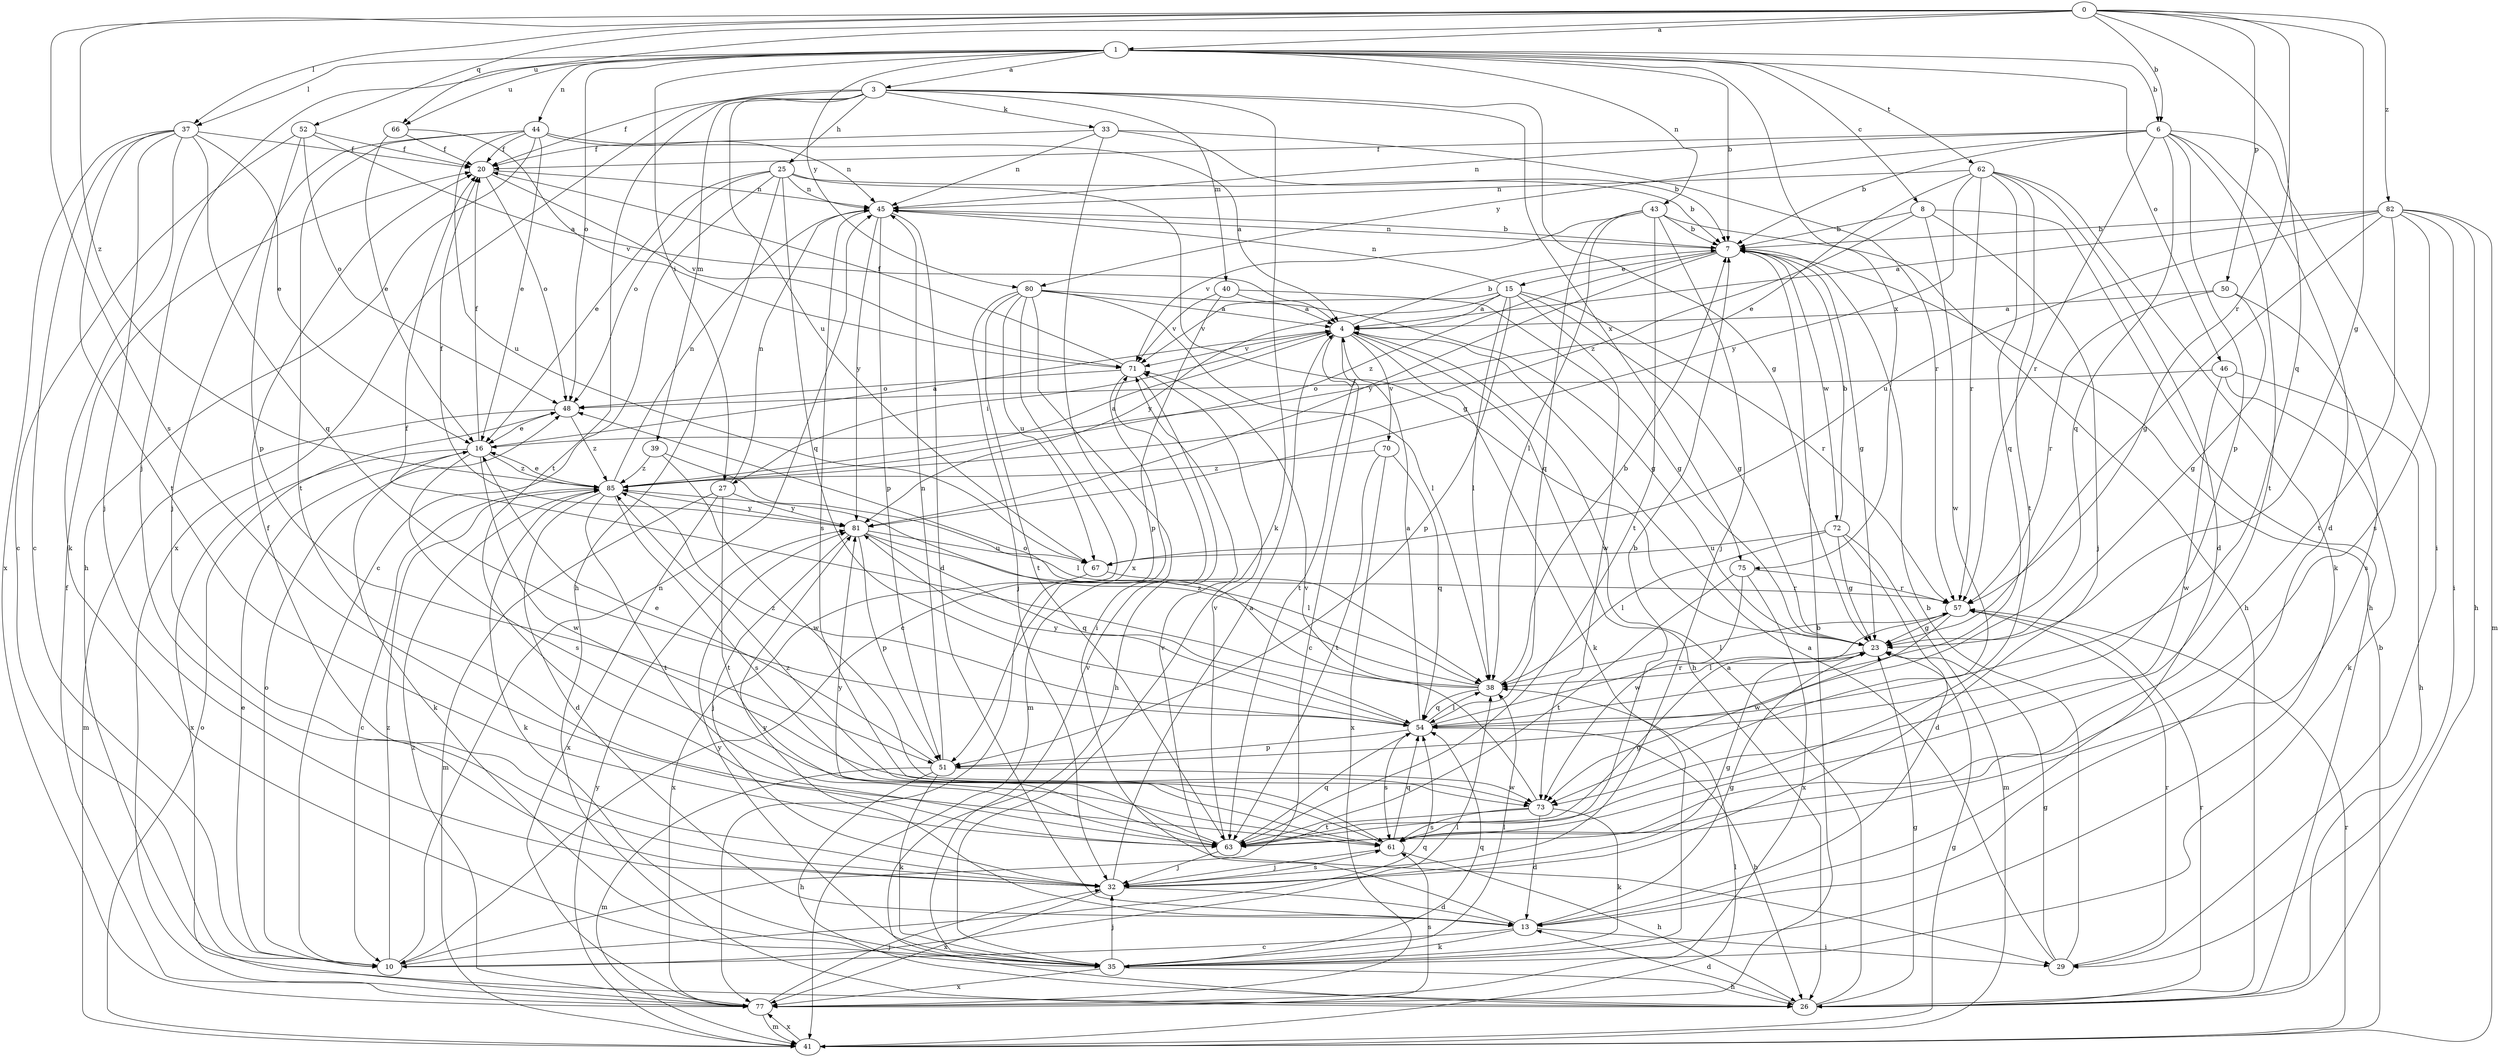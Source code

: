 strict digraph  {
0;
1;
3;
4;
6;
7;
8;
10;
13;
15;
16;
20;
23;
25;
26;
27;
29;
32;
33;
35;
37;
38;
39;
40;
41;
43;
44;
45;
46;
48;
50;
51;
52;
54;
57;
61;
62;
63;
66;
67;
70;
71;
72;
73;
75;
77;
80;
81;
82;
85;
0 -> 1  [label=a];
0 -> 6  [label=b];
0 -> 23  [label=g];
0 -> 37  [label=l];
0 -> 50  [label=p];
0 -> 52  [label=q];
0 -> 54  [label=q];
0 -> 57  [label=r];
0 -> 61  [label=s];
0 -> 66  [label=u];
0 -> 82  [label=z];
0 -> 85  [label=z];
1 -> 3  [label=a];
1 -> 6  [label=b];
1 -> 7  [label=b];
1 -> 8  [label=c];
1 -> 27  [label=i];
1 -> 32  [label=j];
1 -> 37  [label=l];
1 -> 43  [label=n];
1 -> 44  [label=n];
1 -> 46  [label=o];
1 -> 48  [label=o];
1 -> 62  [label=t];
1 -> 66  [label=u];
1 -> 75  [label=x];
1 -> 80  [label=y];
3 -> 20  [label=f];
3 -> 23  [label=g];
3 -> 25  [label=h];
3 -> 33  [label=k];
3 -> 35  [label=k];
3 -> 39  [label=m];
3 -> 40  [label=m];
3 -> 63  [label=t];
3 -> 67  [label=u];
3 -> 75  [label=x];
3 -> 77  [label=x];
4 -> 7  [label=b];
4 -> 10  [label=c];
4 -> 26  [label=h];
4 -> 27  [label=i];
4 -> 35  [label=k];
4 -> 63  [label=t];
4 -> 70  [label=v];
4 -> 71  [label=v];
6 -> 7  [label=b];
6 -> 13  [label=d];
6 -> 20  [label=f];
6 -> 29  [label=i];
6 -> 45  [label=n];
6 -> 51  [label=p];
6 -> 54  [label=q];
6 -> 57  [label=r];
6 -> 63  [label=t];
6 -> 80  [label=y];
7 -> 15  [label=e];
7 -> 23  [label=g];
7 -> 45  [label=n];
7 -> 72  [label=w];
7 -> 81  [label=y];
7 -> 85  [label=z];
8 -> 7  [label=b];
8 -> 26  [label=h];
8 -> 32  [label=j];
8 -> 73  [label=w];
8 -> 85  [label=z];
10 -> 16  [label=e];
10 -> 38  [label=l];
10 -> 45  [label=n];
10 -> 48  [label=o];
10 -> 54  [label=q];
10 -> 85  [label=z];
13 -> 10  [label=c];
13 -> 23  [label=g];
13 -> 29  [label=i];
13 -> 35  [label=k];
13 -> 71  [label=v];
13 -> 81  [label=y];
15 -> 4  [label=a];
15 -> 23  [label=g];
15 -> 38  [label=l];
15 -> 45  [label=n];
15 -> 51  [label=p];
15 -> 57  [label=r];
15 -> 71  [label=v];
15 -> 73  [label=w];
15 -> 81  [label=y];
16 -> 4  [label=a];
16 -> 20  [label=f];
16 -> 35  [label=k];
16 -> 61  [label=s];
16 -> 73  [label=w];
16 -> 77  [label=x];
16 -> 85  [label=z];
20 -> 45  [label=n];
20 -> 48  [label=o];
20 -> 71  [label=v];
23 -> 38  [label=l];
25 -> 7  [label=b];
25 -> 10  [label=c];
25 -> 16  [label=e];
25 -> 23  [label=g];
25 -> 26  [label=h];
25 -> 45  [label=n];
25 -> 48  [label=o];
25 -> 54  [label=q];
26 -> 4  [label=a];
26 -> 13  [label=d];
26 -> 23  [label=g];
26 -> 57  [label=r];
27 -> 41  [label=m];
27 -> 45  [label=n];
27 -> 63  [label=t];
27 -> 77  [label=x];
27 -> 81  [label=y];
29 -> 4  [label=a];
29 -> 7  [label=b];
29 -> 23  [label=g];
29 -> 57  [label=r];
32 -> 4  [label=a];
32 -> 13  [label=d];
32 -> 20  [label=f];
32 -> 23  [label=g];
32 -> 61  [label=s];
32 -> 77  [label=x];
33 -> 7  [label=b];
33 -> 20  [label=f];
33 -> 45  [label=n];
33 -> 57  [label=r];
33 -> 77  [label=x];
35 -> 26  [label=h];
35 -> 32  [label=j];
35 -> 38  [label=l];
35 -> 54  [label=q];
35 -> 71  [label=v];
35 -> 77  [label=x];
35 -> 81  [label=y];
37 -> 10  [label=c];
37 -> 16  [label=e];
37 -> 20  [label=f];
37 -> 32  [label=j];
37 -> 35  [label=k];
37 -> 54  [label=q];
37 -> 63  [label=t];
37 -> 77  [label=x];
38 -> 7  [label=b];
38 -> 20  [label=f];
38 -> 48  [label=o];
38 -> 54  [label=q];
38 -> 85  [label=z];
39 -> 38  [label=l];
39 -> 73  [label=w];
39 -> 85  [label=z];
40 -> 4  [label=a];
40 -> 23  [label=g];
40 -> 51  [label=p];
40 -> 71  [label=v];
41 -> 7  [label=b];
41 -> 23  [label=g];
41 -> 38  [label=l];
41 -> 48  [label=o];
41 -> 57  [label=r];
41 -> 77  [label=x];
41 -> 81  [label=y];
43 -> 7  [label=b];
43 -> 26  [label=h];
43 -> 32  [label=j];
43 -> 38  [label=l];
43 -> 54  [label=q];
43 -> 63  [label=t];
43 -> 71  [label=v];
44 -> 4  [label=a];
44 -> 16  [label=e];
44 -> 20  [label=f];
44 -> 26  [label=h];
44 -> 32  [label=j];
44 -> 45  [label=n];
44 -> 63  [label=t];
44 -> 67  [label=u];
45 -> 7  [label=b];
45 -> 13  [label=d];
45 -> 51  [label=p];
45 -> 61  [label=s];
45 -> 81  [label=y];
46 -> 26  [label=h];
46 -> 35  [label=k];
46 -> 48  [label=o];
46 -> 73  [label=w];
48 -> 16  [label=e];
48 -> 41  [label=m];
48 -> 85  [label=z];
50 -> 4  [label=a];
50 -> 23  [label=g];
50 -> 57  [label=r];
50 -> 61  [label=s];
51 -> 16  [label=e];
51 -> 26  [label=h];
51 -> 35  [label=k];
51 -> 41  [label=m];
51 -> 45  [label=n];
51 -> 73  [label=w];
52 -> 4  [label=a];
52 -> 10  [label=c];
52 -> 20  [label=f];
52 -> 48  [label=o];
52 -> 51  [label=p];
54 -> 4  [label=a];
54 -> 26  [label=h];
54 -> 38  [label=l];
54 -> 51  [label=p];
54 -> 57  [label=r];
54 -> 61  [label=s];
54 -> 81  [label=y];
54 -> 85  [label=z];
57 -> 23  [label=g];
57 -> 38  [label=l];
57 -> 73  [label=w];
61 -> 7  [label=b];
61 -> 26  [label=h];
61 -> 32  [label=j];
61 -> 54  [label=q];
61 -> 85  [label=z];
62 -> 13  [label=d];
62 -> 16  [label=e];
62 -> 35  [label=k];
62 -> 45  [label=n];
62 -> 54  [label=q];
62 -> 57  [label=r];
62 -> 63  [label=t];
62 -> 81  [label=y];
63 -> 23  [label=g];
63 -> 32  [label=j];
63 -> 54  [label=q];
63 -> 71  [label=v];
63 -> 81  [label=y];
66 -> 16  [label=e];
66 -> 20  [label=f];
66 -> 71  [label=v];
67 -> 57  [label=r];
67 -> 77  [label=x];
70 -> 54  [label=q];
70 -> 63  [label=t];
70 -> 77  [label=x];
70 -> 85  [label=z];
71 -> 20  [label=f];
71 -> 26  [label=h];
71 -> 41  [label=m];
71 -> 48  [label=o];
72 -> 7  [label=b];
72 -> 13  [label=d];
72 -> 23  [label=g];
72 -> 38  [label=l];
72 -> 41  [label=m];
72 -> 67  [label=u];
73 -> 13  [label=d];
73 -> 35  [label=k];
73 -> 61  [label=s];
73 -> 63  [label=t];
73 -> 71  [label=v];
75 -> 57  [label=r];
75 -> 63  [label=t];
75 -> 73  [label=w];
75 -> 77  [label=x];
77 -> 7  [label=b];
77 -> 20  [label=f];
77 -> 32  [label=j];
77 -> 41  [label=m];
77 -> 61  [label=s];
77 -> 85  [label=z];
80 -> 4  [label=a];
80 -> 10  [label=c];
80 -> 23  [label=g];
80 -> 29  [label=i];
80 -> 32  [label=j];
80 -> 38  [label=l];
80 -> 63  [label=t];
80 -> 67  [label=u];
81 -> 20  [label=f];
81 -> 32  [label=j];
81 -> 38  [label=l];
81 -> 51  [label=p];
81 -> 54  [label=q];
81 -> 67  [label=u];
82 -> 4  [label=a];
82 -> 7  [label=b];
82 -> 23  [label=g];
82 -> 26  [label=h];
82 -> 29  [label=i];
82 -> 41  [label=m];
82 -> 61  [label=s];
82 -> 63  [label=t];
82 -> 67  [label=u];
85 -> 4  [label=a];
85 -> 10  [label=c];
85 -> 13  [label=d];
85 -> 16  [label=e];
85 -> 35  [label=k];
85 -> 45  [label=n];
85 -> 61  [label=s];
85 -> 63  [label=t];
85 -> 81  [label=y];
}
